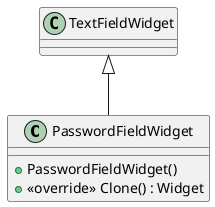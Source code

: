 @startuml
class PasswordFieldWidget {
    + PasswordFieldWidget()
    + <<override>> Clone() : Widget
}
TextFieldWidget <|-- PasswordFieldWidget
@enduml
